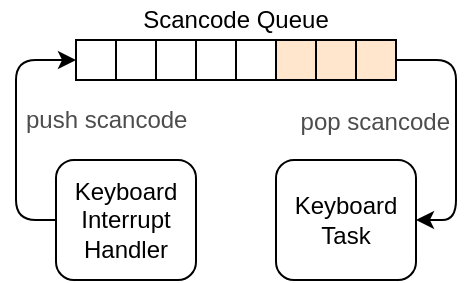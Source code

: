 <mxfile version="12.6.5" type="device"><diagram id="zeHyu60-730WxqfhUfuk" name="Page-1"><mxGraphModel dx="394" dy="262" grid="1" gridSize="10" guides="1" tooltips="1" connect="1" arrows="1" fold="1" page="1" pageScale="1" pageWidth="850" pageHeight="1100" math="0" shadow="0"><root><mxCell id="0"/><mxCell id="1" parent="0"/><mxCell id="Szl4guSaWl9oX6xhH7R2-1" value="" style="rounded=0;whiteSpace=wrap;html=1;" vertex="1" parent="1"><mxGeometry x="80" y="60" width="20" height="20" as="geometry"/></mxCell><mxCell id="Szl4guSaWl9oX6xhH7R2-2" value="" style="rounded=0;whiteSpace=wrap;html=1;" vertex="1" parent="1"><mxGeometry x="100" y="60" width="20" height="20" as="geometry"/></mxCell><mxCell id="Szl4guSaWl9oX6xhH7R2-3" value="" style="rounded=0;whiteSpace=wrap;html=1;" vertex="1" parent="1"><mxGeometry x="120" y="60" width="20" height="20" as="geometry"/></mxCell><mxCell id="Szl4guSaWl9oX6xhH7R2-4" value="" style="rounded=0;whiteSpace=wrap;html=1;" vertex="1" parent="1"><mxGeometry x="140" y="60" width="20" height="20" as="geometry"/></mxCell><mxCell id="Szl4guSaWl9oX6xhH7R2-5" value="" style="rounded=0;whiteSpace=wrap;html=1;" vertex="1" parent="1"><mxGeometry x="160" y="60" width="20" height="20" as="geometry"/></mxCell><mxCell id="Szl4guSaWl9oX6xhH7R2-6" value="" style="rounded=0;whiteSpace=wrap;html=1;fillColor=#ffe6cc;strokeColor=#000000;" vertex="1" parent="1"><mxGeometry x="180" y="60" width="20" height="20" as="geometry"/></mxCell><mxCell id="Szl4guSaWl9oX6xhH7R2-7" value="" style="rounded=0;whiteSpace=wrap;html=1;fillColor=#ffe6cc;strokeColor=#000000;" vertex="1" parent="1"><mxGeometry x="200" y="60" width="20" height="20" as="geometry"/></mxCell><mxCell id="Szl4guSaWl9oX6xhH7R2-8" value="" style="rounded=0;whiteSpace=wrap;html=1;fillColor=#ffe6cc;strokeColor=#000000;" vertex="1" parent="1"><mxGeometry x="220" y="60" width="20" height="20" as="geometry"/></mxCell><mxCell id="Szl4guSaWl9oX6xhH7R2-9" value="Scancode Queue" style="text;html=1;strokeColor=none;fillColor=none;align=center;verticalAlign=middle;whiteSpace=wrap;rounded=0;" vertex="1" parent="1"><mxGeometry x="80" y="40" width="160" height="20" as="geometry"/></mxCell><mxCell id="Szl4guSaWl9oX6xhH7R2-10" value="Keyboard Interrupt Handler" style="rounded=1;whiteSpace=wrap;html=1;strokeColor=#000000;" vertex="1" parent="1"><mxGeometry x="70" y="120" width="70" height="60" as="geometry"/></mxCell><mxCell id="Szl4guSaWl9oX6xhH7R2-11" value="" style="endArrow=classic;html=1;exitX=0;exitY=0.5;exitDx=0;exitDy=0;entryX=0;entryY=0.5;entryDx=0;entryDy=0;" edge="1" parent="1" source="Szl4guSaWl9oX6xhH7R2-10" target="Szl4guSaWl9oX6xhH7R2-1"><mxGeometry width="50" height="50" relative="1" as="geometry"><mxPoint x="20" y="250" as="sourcePoint"/><mxPoint x="70" y="200" as="targetPoint"/><Array as="points"><mxPoint x="50" y="150"/><mxPoint x="50" y="70"/></Array></mxGeometry></mxCell><mxCell id="Szl4guSaWl9oX6xhH7R2-12" value="push scancode" style="text;html=1;align=left;verticalAlign=middle;resizable=0;points=[];labelBackgroundColor=#ffffff;labelPosition=right;verticalLabelPosition=middle;spacingLeft=3;fontColor=#4D4D4D;" vertex="1" connectable="0" parent="Szl4guSaWl9oX6xhH7R2-11"><mxGeometry x="-0.367" y="1" relative="1" as="geometry"><mxPoint x="1" y="-28.84" as="offset"/></mxGeometry></mxCell><mxCell id="Szl4guSaWl9oX6xhH7R2-13" value="Keyboard Task" style="rounded=1;whiteSpace=wrap;html=1;strokeColor=#000000;" vertex="1" parent="1"><mxGeometry x="180" y="120" width="70" height="60" as="geometry"/></mxCell><mxCell id="Szl4guSaWl9oX6xhH7R2-14" value="" style="endArrow=classic;html=1;exitX=1;exitY=0.5;exitDx=0;exitDy=0;entryX=1;entryY=0.5;entryDx=0;entryDy=0;" edge="1" parent="1" source="Szl4guSaWl9oX6xhH7R2-8" target="Szl4guSaWl9oX6xhH7R2-13"><mxGeometry width="50" height="50" relative="1" as="geometry"><mxPoint x="20" y="250" as="sourcePoint"/><mxPoint x="70" y="200" as="targetPoint"/><Array as="points"><mxPoint x="270" y="70"/><mxPoint x="270" y="150"/></Array></mxGeometry></mxCell><mxCell id="Szl4guSaWl9oX6xhH7R2-15" value="pop scancode" style="text;html=1;align=right;verticalAlign=middle;resizable=0;points=[];labelBackgroundColor=#ffffff;labelPosition=left;verticalLabelPosition=middle;spacingRight=3;fontColor=#4D4D4D;" vertex="1" connectable="0" parent="Szl4guSaWl9oX6xhH7R2-14"><mxGeometry x="-0.25" y="-14" relative="1" as="geometry"><mxPoint x="14" y="11.29" as="offset"/></mxGeometry></mxCell></root></mxGraphModel></diagram></mxfile>
